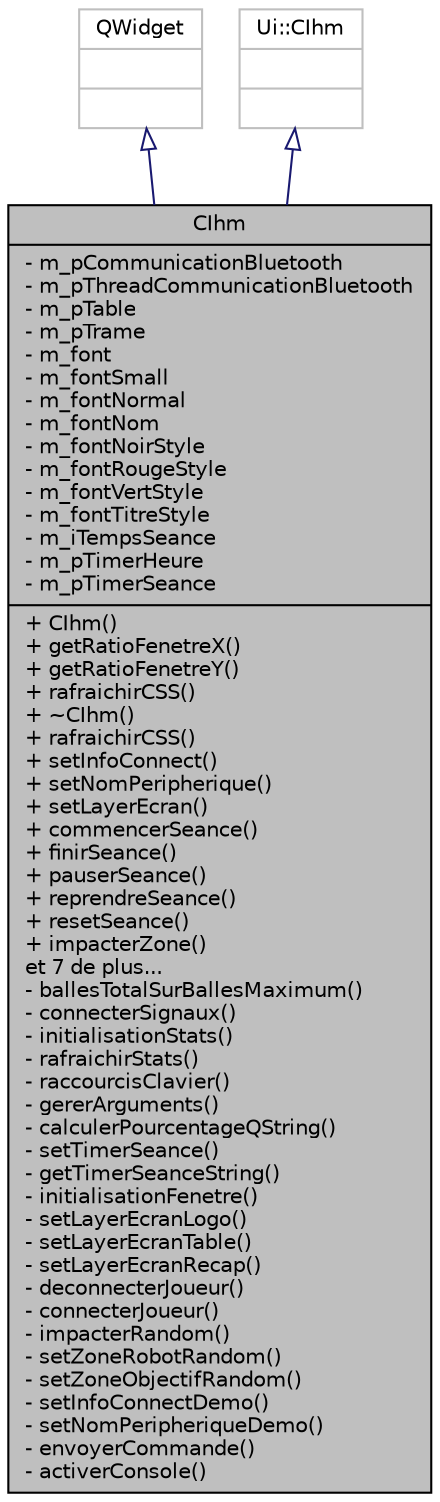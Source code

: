 digraph "CIhm"
{
  bgcolor="transparent";
  edge [fontname="Helvetica",fontsize="10",labelfontname="Helvetica",labelfontsize="10"];
  node [fontname="Helvetica",fontsize="10",shape=record];
  Node1 [label="{CIhm\n|- m_pCommunicationBluetooth\l- m_pThreadCommunicationBluetooth\l- m_pTable\l- m_pTrame\l- m_font\l- m_fontSmall\l- m_fontNormal\l- m_fontNom\l- m_fontNoirStyle\l- m_fontRougeStyle\l- m_fontVertStyle\l- m_fontTitreStyle\l- m_iTempsSeance\l- m_pTimerHeure\l- m_pTimerSeance\l|+ CIhm()\l+ getRatioFenetreX()\l+ getRatioFenetreY()\l+ rafraichirCSS()\l+ ~CIhm()\l+ rafraichirCSS()\l+ setInfoConnect()\l+ setNomPeripherique()\l+ setLayerEcran()\l+ commencerSeance()\l+ finirSeance()\l+ pauserSeance()\l+ reprendreSeance()\l+ resetSeance()\l+ impacterZone()\let 7 de plus...\l- ballesTotalSurBallesMaximum()\l- connecterSignaux()\l- initialisationStats()\l- rafraichirStats()\l- raccourcisClavier()\l- gererArguments()\l- calculerPourcentageQString()\l- setTimerSeance()\l- getTimerSeanceString()\l- initialisationFenetre()\l- setLayerEcranLogo()\l- setLayerEcranTable()\l- setLayerEcranRecap()\l- deconnecterJoueur()\l- connecterJoueur()\l- impacterRandom()\l- setZoneRobotRandom()\l- setZoneObjectifRandom()\l- setInfoConnectDemo()\l- setNomPeripheriqueDemo()\l- envoyerCommande()\l- activerConsole()\l}",height=0.2,width=0.4,color="black", fillcolor="grey75", style="filled", fontcolor="black"];
  Node2 -> Node1 [dir="back",color="midnightblue",fontsize="10",style="solid",arrowtail="onormal",fontname="Helvetica"];
  Node2 [label="{QWidget\n||}",height=0.2,width=0.4,color="grey75"];
  Node3 -> Node1 [dir="back",color="midnightblue",fontsize="10",style="solid",arrowtail="onormal",fontname="Helvetica"];
  Node3 [label="{Ui::CIhm\n||}",height=0.2,width=0.4,color="grey75"];
}
